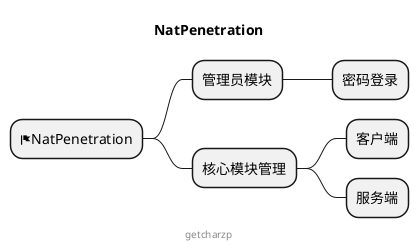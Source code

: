 @startmindmap

title NatPenetration

* <&flag>NatPenetration
** 管理员模块
*** 密码登录
** 核心模块管理
*** 客户端
*** 服务端

center footer getcharzp

@endmindmap
